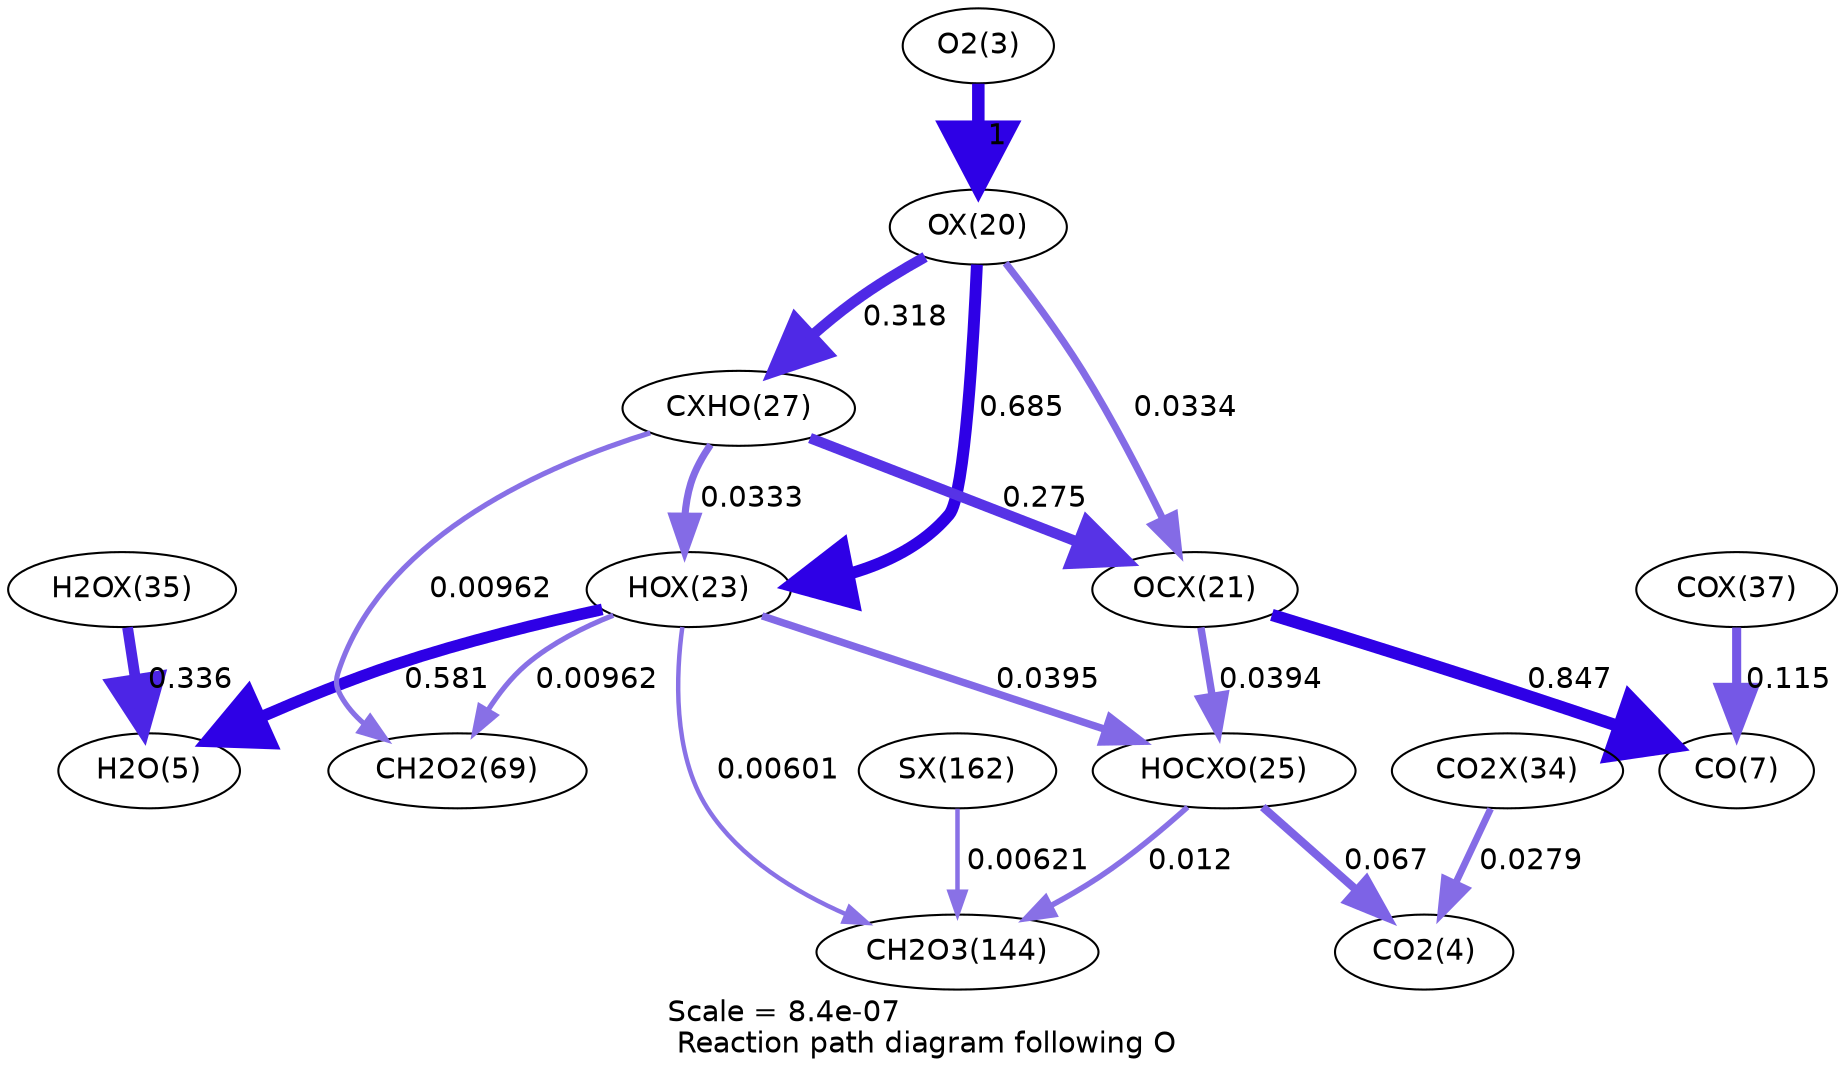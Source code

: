 digraph reaction_paths {
center=1;
s5 -> s25[fontname="Helvetica", penwidth=6, arrowsize=3, color="0.7, 1.5, 0.9"
, label=" 1"];
s25 -> s28[fontname="Helvetica", penwidth=5.71, arrowsize=2.86, color="0.7, 1.19, 0.9"
, label=" 0.685"];
s25 -> s32[fontname="Helvetica", penwidth=5.14, arrowsize=2.57, color="0.7, 0.818, 0.9"
, label=" 0.318"];
s25 -> s26[fontname="Helvetica", penwidth=3.43, arrowsize=1.72, color="0.7, 0.533, 0.9"
, label=" 0.0334"];
s28 -> s7[fontname="Helvetica", penwidth=5.59, arrowsize=2.79, color="0.7, 1.08, 0.9"
, label=" 0.581"];
s32 -> s28[fontname="Helvetica", penwidth=3.43, arrowsize=1.72, color="0.7, 0.533, 0.9"
, label=" 0.0333"];
s28 -> s30[fontname="Helvetica", penwidth=3.56, arrowsize=1.78, color="0.7, 0.54, 0.9"
, label=" 0.0395"];
s28 -> s22[fontname="Helvetica", penwidth=2.14, arrowsize=1.07, color="0.7, 0.506, 0.9"
, label=" 0.00601"];
s28 -> s21[fontname="Helvetica", penwidth=2.49, arrowsize=1.25, color="0.7, 0.51, 0.9"
, label=" 0.00962"];
s35 -> s7[fontname="Helvetica", penwidth=5.18, arrowsize=2.59, color="0.7, 0.836, 0.9"
, label=" 0.336"];
s32 -> s26[fontname="Helvetica", penwidth=5.03, arrowsize=2.51, color="0.7, 0.775, 0.9"
, label=" 0.275"];
s32 -> s21[fontname="Helvetica", penwidth=2.49, arrowsize=1.25, color="0.7, 0.51, 0.9"
, label=" 0.00962"];
s26 -> s9[fontname="Helvetica", penwidth=5.87, arrowsize=2.94, color="0.7, 1.35, 0.9"
, label=" 0.847"];
s37 -> s9[fontname="Helvetica", penwidth=4.37, arrowsize=2.19, color="0.7, 0.615, 0.9"
, label=" 0.115"];
s26 -> s30[fontname="Helvetica", penwidth=3.56, arrowsize=1.78, color="0.7, 0.539, 0.9"
, label=" 0.0394"];
s30 -> s6[fontname="Helvetica", penwidth=3.96, arrowsize=1.98, color="0.7, 0.567, 0.9"
, label=" 0.067"];
s34 -> s6[fontname="Helvetica", penwidth=3.3, arrowsize=1.65, color="0.7, 0.528, 0.9"
, label=" 0.0279"];
s30 -> s22[fontname="Helvetica", penwidth=2.66, arrowsize=1.33, color="0.7, 0.512, 0.9"
, label=" 0.012"];
s43 -> s22[fontname="Helvetica", penwidth=2.16, arrowsize=1.08, color="0.7, 0.506, 0.9"
, label=" 0.00621"];
s5 [ fontname="Helvetica", label="O2(3)"];
s6 [ fontname="Helvetica", label="CO2(4)"];
s7 [ fontname="Helvetica", label="H2O(5)"];
s9 [ fontname="Helvetica", label="CO(7)"];
s21 [ fontname="Helvetica", label="CH2O2(69)"];
s22 [ fontname="Helvetica", label="CH2O3(144)"];
s25 [ fontname="Helvetica", label="OX(20)"];
s26 [ fontname="Helvetica", label="OCX(21)"];
s28 [ fontname="Helvetica", label="HOX(23)"];
s30 [ fontname="Helvetica", label="HOCXO(25)"];
s32 [ fontname="Helvetica", label="CXHO(27)"];
s34 [ fontname="Helvetica", label="CO2X(34)"];
s35 [ fontname="Helvetica", label="H2OX(35)"];
s37 [ fontname="Helvetica", label="COX(37)"];
s43 [ fontname="Helvetica", label="SX(162)"];
 label = "Scale = 8.4e-07\l Reaction path diagram following O";
 fontname = "Helvetica";
}
